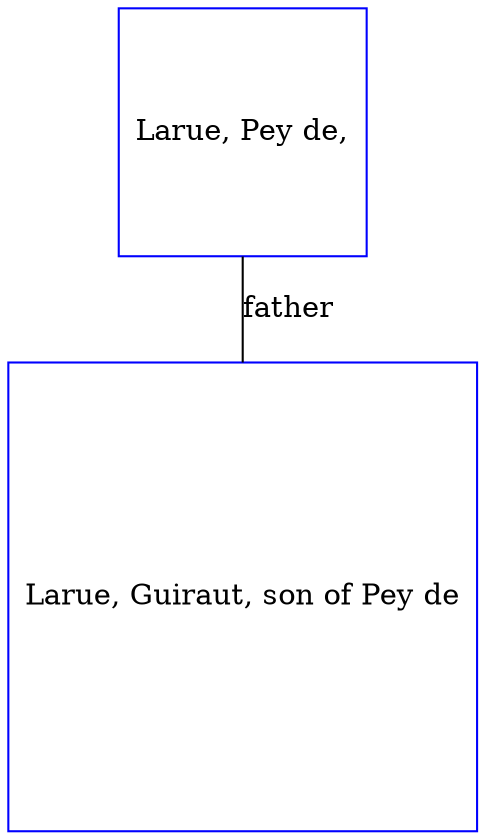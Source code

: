 digraph D {
    edge [dir=none];    node [shape=box];    "014019"   [label="Larue, Pey de,", shape=box, regular=1, color="blue"] ;
"014148"   [label="Larue, Guiraut, son of Pey de", shape=box, regular=1, color="blue"] ;
014019->014148 [label="father",arrowsize=0.0]; 
}